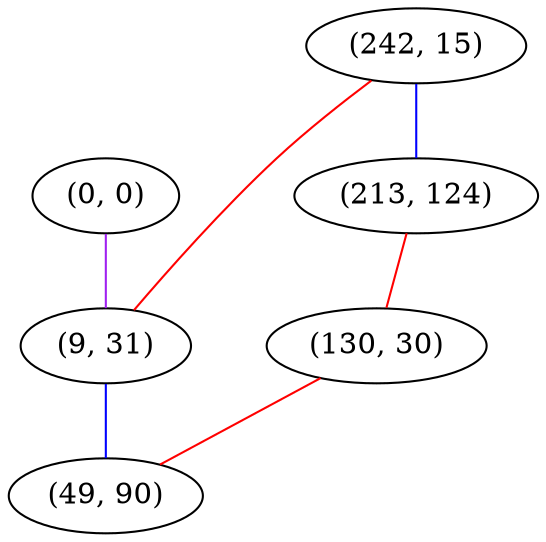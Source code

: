 graph "" {
"(0, 0)";
"(242, 15)";
"(213, 124)";
"(130, 30)";
"(9, 31)";
"(49, 90)";
"(0, 0)" -- "(9, 31)"  [color=purple, key=0, weight=4];
"(242, 15)" -- "(213, 124)"  [color=blue, key=0, weight=3];
"(242, 15)" -- "(9, 31)"  [color=red, key=0, weight=1];
"(213, 124)" -- "(130, 30)"  [color=red, key=0, weight=1];
"(130, 30)" -- "(49, 90)"  [color=red, key=0, weight=1];
"(9, 31)" -- "(49, 90)"  [color=blue, key=0, weight=3];
}
